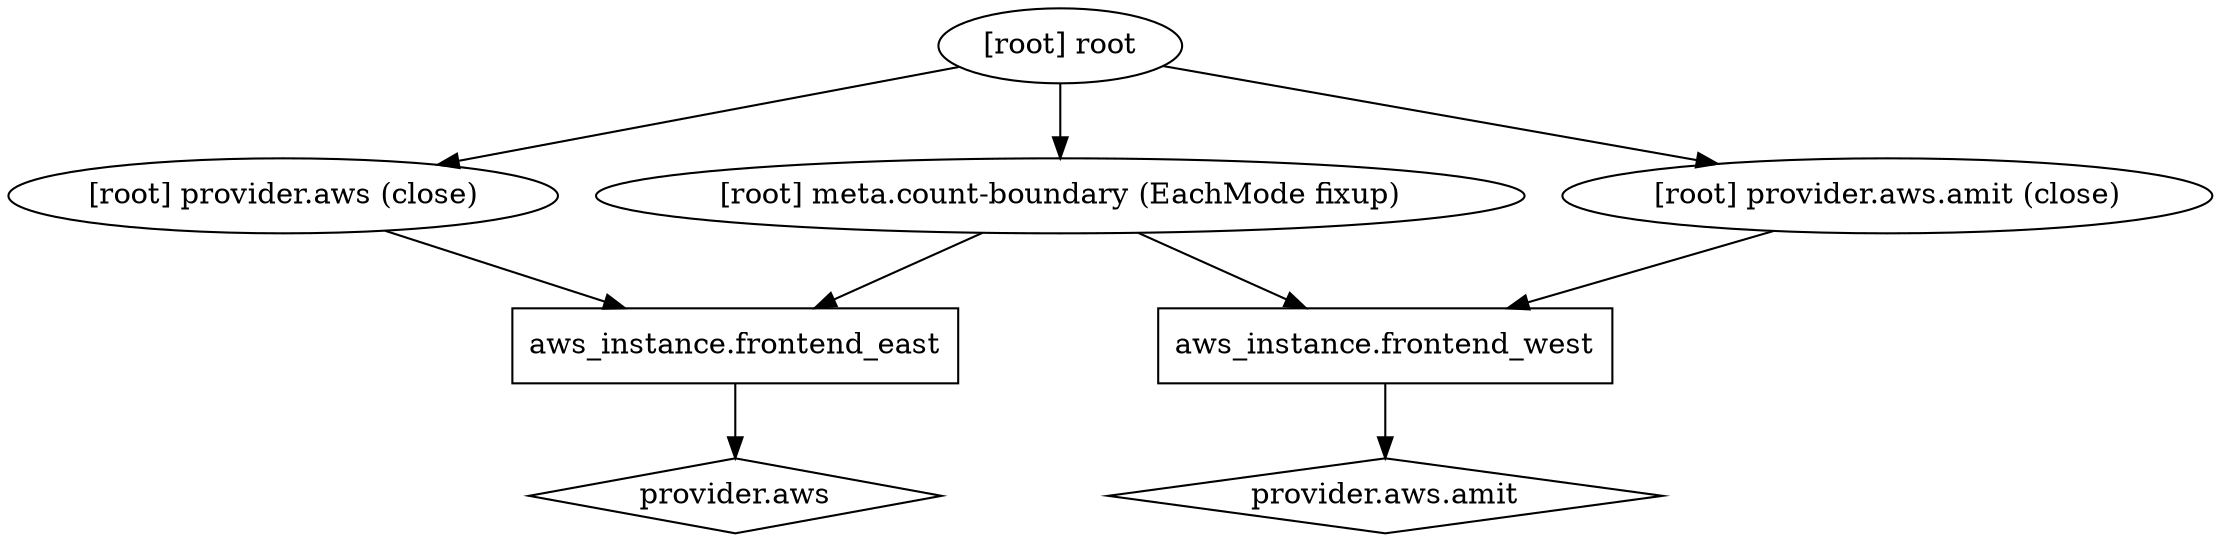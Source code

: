 digraph {
	compound = "true"
	newrank = "true"
	subgraph "root" {
		"[root] aws_instance.frontend_east" [label = "aws_instance.frontend_east", shape = "box"]
		"[root] aws_instance.frontend_west" [label = "aws_instance.frontend_west", shape = "box"]
		"[root] provider.aws" [label = "provider.aws", shape = "diamond"]
		"[root] provider.aws.amit" [label = "provider.aws.amit", shape = "diamond"]
		"[root] aws_instance.frontend_east" -> "[root] provider.aws"
		"[root] aws_instance.frontend_west" -> "[root] provider.aws.amit"
		"[root] meta.count-boundary (EachMode fixup)" -> "[root] aws_instance.frontend_east"
		"[root] meta.count-boundary (EachMode fixup)" -> "[root] aws_instance.frontend_west"
		"[root] provider.aws (close)" -> "[root] aws_instance.frontend_east"
		"[root] provider.aws.amit (close)" -> "[root] aws_instance.frontend_west"
		"[root] root" -> "[root] meta.count-boundary (EachMode fixup)"
		"[root] root" -> "[root] provider.aws (close)"
		"[root] root" -> "[root] provider.aws.amit (close)"
	}
}

